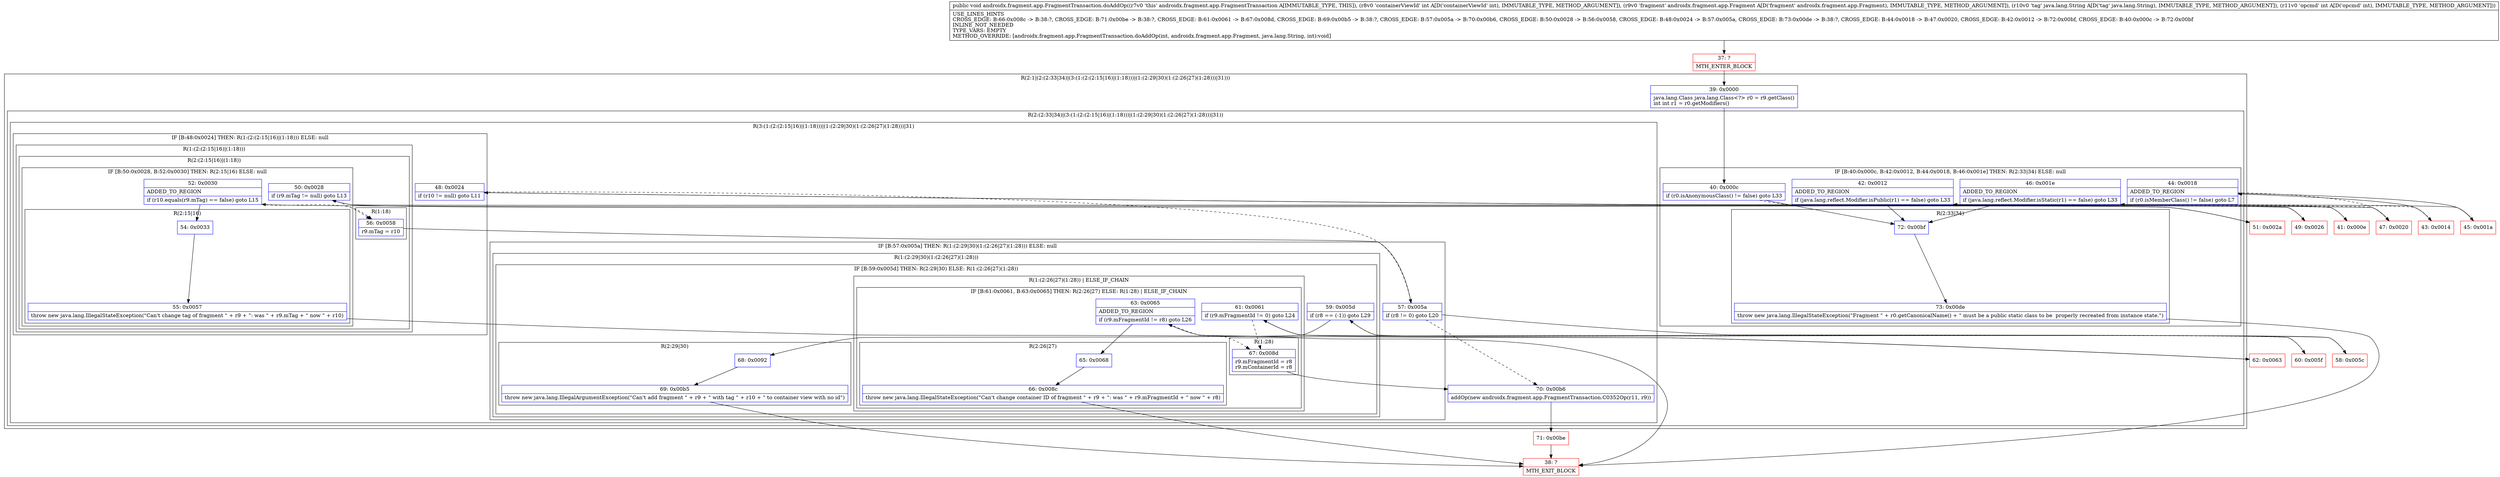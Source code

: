 digraph "CFG forandroidx.fragment.app.FragmentTransaction.doAddOp(ILandroidx\/fragment\/app\/Fragment;Ljava\/lang\/String;I)V" {
subgraph cluster_Region_2009899787 {
label = "R(2:1|(2:(2:33|34)|(3:(1:(2:(2:15|16)|(1:18)))|(1:(2:29|30)(1:(2:26|27)(1:28)))|31)))";
node [shape=record,color=blue];
Node_39 [shape=record,label="{39\:\ 0x0000|java.lang.Class java.lang.Class\<?\> r0 = r9.getClass()\lint int r1 = r0.getModifiers()\l}"];
subgraph cluster_Region_2127918194 {
label = "R(2:(2:33|34)|(3:(1:(2:(2:15|16)|(1:18)))|(1:(2:29|30)(1:(2:26|27)(1:28)))|31))";
node [shape=record,color=blue];
subgraph cluster_IfRegion_647859963 {
label = "IF [B:40:0x000c, B:42:0x0012, B:44:0x0018, B:46:0x001e] THEN: R(2:33|34) ELSE: null";
node [shape=record,color=blue];
Node_40 [shape=record,label="{40\:\ 0x000c|if (r0.isAnonymousClass() != false) goto L33\l}"];
Node_42 [shape=record,label="{42\:\ 0x0012|ADDED_TO_REGION\l|if (java.lang.reflect.Modifier.isPublic(r1) == false) goto L33\l}"];
Node_44 [shape=record,label="{44\:\ 0x0018|ADDED_TO_REGION\l|if (r0.isMemberClass() != false) goto L7\l}"];
Node_46 [shape=record,label="{46\:\ 0x001e|ADDED_TO_REGION\l|if (java.lang.reflect.Modifier.isStatic(r1) == false) goto L33\l}"];
subgraph cluster_Region_360503756 {
label = "R(2:33|34)";
node [shape=record,color=blue];
Node_72 [shape=record,label="{72\:\ 0x00bf}"];
Node_73 [shape=record,label="{73\:\ 0x00de|throw new java.lang.IllegalStateException(\"Fragment \" + r0.getCanonicalName() + \" must be a public static class to be  properly recreated from instance state.\")\l}"];
}
}
subgraph cluster_Region_667350609 {
label = "R(3:(1:(2:(2:15|16)|(1:18)))|(1:(2:29|30)(1:(2:26|27)(1:28)))|31)";
node [shape=record,color=blue];
subgraph cluster_IfRegion_753354566 {
label = "IF [B:48:0x0024] THEN: R(1:(2:(2:15|16)|(1:18))) ELSE: null";
node [shape=record,color=blue];
Node_48 [shape=record,label="{48\:\ 0x0024|if (r10 != null) goto L11\l}"];
subgraph cluster_Region_1601778192 {
label = "R(1:(2:(2:15|16)|(1:18)))";
node [shape=record,color=blue];
subgraph cluster_Region_173714281 {
label = "R(2:(2:15|16)|(1:18))";
node [shape=record,color=blue];
subgraph cluster_IfRegion_448700429 {
label = "IF [B:50:0x0028, B:52:0x0030] THEN: R(2:15|16) ELSE: null";
node [shape=record,color=blue];
Node_50 [shape=record,label="{50\:\ 0x0028|if (r9.mTag != null) goto L13\l}"];
Node_52 [shape=record,label="{52\:\ 0x0030|ADDED_TO_REGION\l|if (r10.equals(r9.mTag) == false) goto L15\l}"];
subgraph cluster_Region_217389419 {
label = "R(2:15|16)";
node [shape=record,color=blue];
Node_54 [shape=record,label="{54\:\ 0x0033}"];
Node_55 [shape=record,label="{55\:\ 0x0057|throw new java.lang.IllegalStateException(\"Can't change tag of fragment \" + r9 + \": was \" + r9.mTag + \" now \" + r10)\l}"];
}
}
subgraph cluster_Region_445268823 {
label = "R(1:18)";
node [shape=record,color=blue];
Node_56 [shape=record,label="{56\:\ 0x0058|r9.mTag = r10\l}"];
}
}
}
}
subgraph cluster_IfRegion_1163178636 {
label = "IF [B:57:0x005a] THEN: R(1:(2:29|30)(1:(2:26|27)(1:28))) ELSE: null";
node [shape=record,color=blue];
Node_57 [shape=record,label="{57\:\ 0x005a|if (r8 != 0) goto L20\l}"];
subgraph cluster_Region_713411811 {
label = "R(1:(2:29|30)(1:(2:26|27)(1:28)))";
node [shape=record,color=blue];
subgraph cluster_IfRegion_236959385 {
label = "IF [B:59:0x005d] THEN: R(2:29|30) ELSE: R(1:(2:26|27)(1:28))";
node [shape=record,color=blue];
Node_59 [shape=record,label="{59\:\ 0x005d|if (r8 == (\-1)) goto L29\l}"];
subgraph cluster_Region_1179110646 {
label = "R(2:29|30)";
node [shape=record,color=blue];
Node_68 [shape=record,label="{68\:\ 0x0092}"];
Node_69 [shape=record,label="{69\:\ 0x00b5|throw new java.lang.IllegalArgumentException(\"Can't add fragment \" + r9 + \" with tag \" + r10 + \" to container view with no id\")\l}"];
}
subgraph cluster_Region_644339296 {
label = "R(1:(2:26|27)(1:28)) | ELSE_IF_CHAIN\l";
node [shape=record,color=blue];
subgraph cluster_IfRegion_578942107 {
label = "IF [B:61:0x0061, B:63:0x0065] THEN: R(2:26|27) ELSE: R(1:28) | ELSE_IF_CHAIN\l";
node [shape=record,color=blue];
Node_61 [shape=record,label="{61\:\ 0x0061|if (r9.mFragmentId != 0) goto L24\l}"];
Node_63 [shape=record,label="{63\:\ 0x0065|ADDED_TO_REGION\l|if (r9.mFragmentId != r8) goto L26\l}"];
subgraph cluster_Region_1364800812 {
label = "R(2:26|27)";
node [shape=record,color=blue];
Node_65 [shape=record,label="{65\:\ 0x0068}"];
Node_66 [shape=record,label="{66\:\ 0x008c|throw new java.lang.IllegalStateException(\"Can't change container ID of fragment \" + r9 + \": was \" + r9.mFragmentId + \" now \" + r8)\l}"];
}
subgraph cluster_Region_687960973 {
label = "R(1:28)";
node [shape=record,color=blue];
Node_67 [shape=record,label="{67\:\ 0x008d|r9.mFragmentId = r8\lr9.mContainerId = r8\l}"];
}
}
}
}
}
}
Node_70 [shape=record,label="{70\:\ 0x00b6|addOp(new androidx.fragment.app.FragmentTransaction.C0352Op(r11, r9))\l}"];
}
}
}
Node_37 [shape=record,color=red,label="{37\:\ ?|MTH_ENTER_BLOCK\l}"];
Node_41 [shape=record,color=red,label="{41\:\ 0x000e}"];
Node_43 [shape=record,color=red,label="{43\:\ 0x0014}"];
Node_45 [shape=record,color=red,label="{45\:\ 0x001a}"];
Node_47 [shape=record,color=red,label="{47\:\ 0x0020}"];
Node_49 [shape=record,color=red,label="{49\:\ 0x0026}"];
Node_51 [shape=record,color=red,label="{51\:\ 0x002a}"];
Node_38 [shape=record,color=red,label="{38\:\ ?|MTH_EXIT_BLOCK\l}"];
Node_58 [shape=record,color=red,label="{58\:\ 0x005c}"];
Node_60 [shape=record,color=red,label="{60\:\ 0x005f}"];
Node_62 [shape=record,color=red,label="{62\:\ 0x0063}"];
Node_71 [shape=record,color=red,label="{71\:\ 0x00be}"];
MethodNode[shape=record,label="{public void androidx.fragment.app.FragmentTransaction.doAddOp((r7v0 'this' androidx.fragment.app.FragmentTransaction A[IMMUTABLE_TYPE, THIS]), (r8v0 'containerViewId' int A[D('containerViewId' int), IMMUTABLE_TYPE, METHOD_ARGUMENT]), (r9v0 'fragment' androidx.fragment.app.Fragment A[D('fragment' androidx.fragment.app.Fragment), IMMUTABLE_TYPE, METHOD_ARGUMENT]), (r10v0 'tag' java.lang.String A[D('tag' java.lang.String), IMMUTABLE_TYPE, METHOD_ARGUMENT]), (r11v0 'opcmd' int A[D('opcmd' int), IMMUTABLE_TYPE, METHOD_ARGUMENT]))  | USE_LINES_HINTS\lCROSS_EDGE: B:66:0x008c \-\> B:38:?, CROSS_EDGE: B:71:0x00be \-\> B:38:?, CROSS_EDGE: B:61:0x0061 \-\> B:67:0x008d, CROSS_EDGE: B:69:0x00b5 \-\> B:38:?, CROSS_EDGE: B:57:0x005a \-\> B:70:0x00b6, CROSS_EDGE: B:50:0x0028 \-\> B:56:0x0058, CROSS_EDGE: B:48:0x0024 \-\> B:57:0x005a, CROSS_EDGE: B:73:0x00de \-\> B:38:?, CROSS_EDGE: B:44:0x0018 \-\> B:47:0x0020, CROSS_EDGE: B:42:0x0012 \-\> B:72:0x00bf, CROSS_EDGE: B:40:0x000c \-\> B:72:0x00bf\lINLINE_NOT_NEEDED\lTYPE_VARS: EMPTY\lMETHOD_OVERRIDE: [androidx.fragment.app.FragmentTransaction.doAddOp(int, androidx.fragment.app.Fragment, java.lang.String, int):void]\l}"];
MethodNode -> Node_37;Node_39 -> Node_40;
Node_40 -> Node_41[style=dashed];
Node_40 -> Node_72;
Node_42 -> Node_43[style=dashed];
Node_42 -> Node_72;
Node_44 -> Node_45;
Node_44 -> Node_47[style=dashed];
Node_46 -> Node_47[style=dashed];
Node_46 -> Node_72;
Node_72 -> Node_73;
Node_73 -> Node_38;
Node_48 -> Node_49;
Node_48 -> Node_57[style=dashed];
Node_50 -> Node_51;
Node_50 -> Node_56[style=dashed];
Node_52 -> Node_54;
Node_52 -> Node_56[style=dashed];
Node_54 -> Node_55;
Node_55 -> Node_38;
Node_56 -> Node_57;
Node_57 -> Node_58;
Node_57 -> Node_70[style=dashed];
Node_59 -> Node_60[style=dashed];
Node_59 -> Node_68;
Node_68 -> Node_69;
Node_69 -> Node_38;
Node_61 -> Node_62;
Node_61 -> Node_67[style=dashed];
Node_63 -> Node_65;
Node_63 -> Node_67[style=dashed];
Node_65 -> Node_66;
Node_66 -> Node_38;
Node_67 -> Node_70;
Node_70 -> Node_71;
Node_37 -> Node_39;
Node_41 -> Node_42;
Node_43 -> Node_44;
Node_45 -> Node_46;
Node_47 -> Node_48;
Node_49 -> Node_50;
Node_51 -> Node_52;
Node_58 -> Node_59;
Node_60 -> Node_61;
Node_62 -> Node_63;
Node_71 -> Node_38;
}


